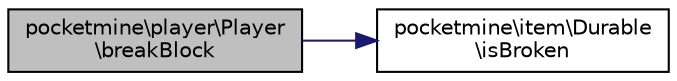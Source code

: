 digraph "pocketmine\player\Player\breakBlock"
{
 // INTERACTIVE_SVG=YES
 // LATEX_PDF_SIZE
  edge [fontname="Helvetica",fontsize="10",labelfontname="Helvetica",labelfontsize="10"];
  node [fontname="Helvetica",fontsize="10",shape=record];
  rankdir="LR";
  Node1 [label="pocketmine\\player\\Player\l\\breakBlock",height=0.2,width=0.4,color="black", fillcolor="grey75", style="filled", fontcolor="black",tooltip=" "];
  Node1 -> Node2 [color="midnightblue",fontsize="10",style="solid",fontname="Helvetica"];
  Node2 [label="pocketmine\\item\\Durable\l\\isBroken",height=0.2,width=0.4,color="black", fillcolor="white", style="filled",URL="$dc/d20/classpocketmine_1_1item_1_1_durable.html#a9dd261853760b5df7ddacfd351b8df15",tooltip=" "];
}
